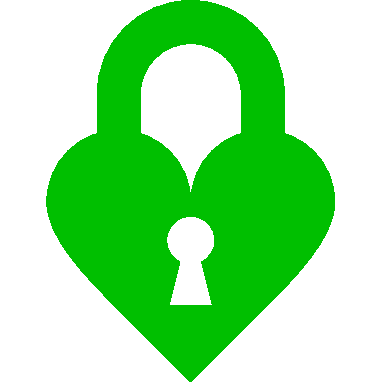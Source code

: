 pen fillColor = heavygreen;

real heartWidth = 1inch;
real heartHeight = 1.75inch;

real keyholeWidth = 0.3inch;

real lockWidth = 0.3inch;
real lockHeight = 0.75inch;

real heartTopHalf = heartHeight - heartWidth/2;

path heart = (0,0)..controls (0.5*heartWidth,0.4*heartTopHalf) and (0, 0)..(0.5*heartWidth,0.4*heartTopHalf)::(heartWidth,heartTopHalf){up}::(0.5*heartWidth,heartHeight){left}::{down}(0,heartTopHalf){up}::(-0.5*heartWidth,heartHeight){left}::(-heartWidth,heartTopHalf){down}::(-0.5*heartWidth,0.4*heartTopHalf)..controls (0,0) and (-0.5*heartWidth,0.4*heartTopHalf)..cycle;

real keyholeY = 2/3*heartTopHalf;

path keyhole = arc((0,keyholeY+keyholeWidth/2), (keyholeWidth/4, keyholeY), (-keyholeWidth/4, keyholeY))--(-keyholeWidth/2,keyholeY-keyholeWidth)--(keyholeWidth/2,keyholeY-keyholeWidth)--cycle;


real lockOuter = (heartWidth + lockWidth)/2;
real lockInner = (heartWidth - lockWidth)/2;
real lockTopHalf = heartHeight + lockHeight - heartWidth/2;
real lockTop = heartHeight + lockHeight;
real lockOuterTop = lockTop + lockWidth/2;
real lockInnerTop = lockTop - lockWidth/2;

path lock = ((lockOuter,heartHeight-0.1inch){up}::(lockOuter,lockTopHalf){up}::(0,lockOuterTop){left}::(-lockOuter,lockTopHalf){down}::{down}(-lockOuter,heartHeight-0.1inch)--(-lockInner,heartHeight-0.1inch){up}::(-lockInner,lockTopHalf){up}::(0,lockInnerTop){right}::(lockInner,lockTopHalf){down}::{down}(lockInner,heartHeight-0.1inch)--cycle);

fill((-lockOuterTop/2,0)--(lockOuterTop/2,0)--(lockOuterTop/2,lockOuterTop)--(-lockOuterTop/2,lockOuterTop)--cycle, opacity(0));

fill(heart^^keyhole, evenodd+fillColor);
fill(lock, fillColor);
